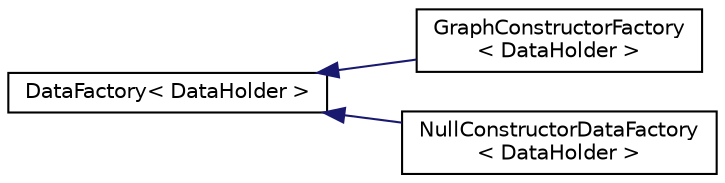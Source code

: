 digraph "Graphical Class Hierarchy"
{
  edge [fontname="Helvetica",fontsize="10",labelfontname="Helvetica",labelfontsize="10"];
  node [fontname="Helvetica",fontsize="10",shape=record];
  rankdir="LR";
  Node0 [label="DataFactory\< DataHolder \>",height=0.2,width=0.4,color="black", fillcolor="white", style="filled",URL="$classDataFactory.html"];
  Node0 -> Node1 [dir="back",color="midnightblue",fontsize="10",style="solid",fontname="Helvetica"];
  Node1 [label="GraphConstructorFactory\l\< DataHolder \>",height=0.2,width=0.4,color="black", fillcolor="white", style="filled",URL="$classGraphConstructorFactory.html",tooltip="Factory object to data members of a BoxLayoutData container where objects need a graph in the constru..."];
  Node0 -> Node2 [dir="back",color="midnightblue",fontsize="10",style="solid",fontname="Helvetica"];
  Node2 [label="NullConstructorDataFactory\l\< DataHolder \>",height=0.2,width=0.4,color="black", fillcolor="white", style="filled",URL="$classNullConstructorDataFactory.html",tooltip="factory where constructor called is the null constructor "];
}
